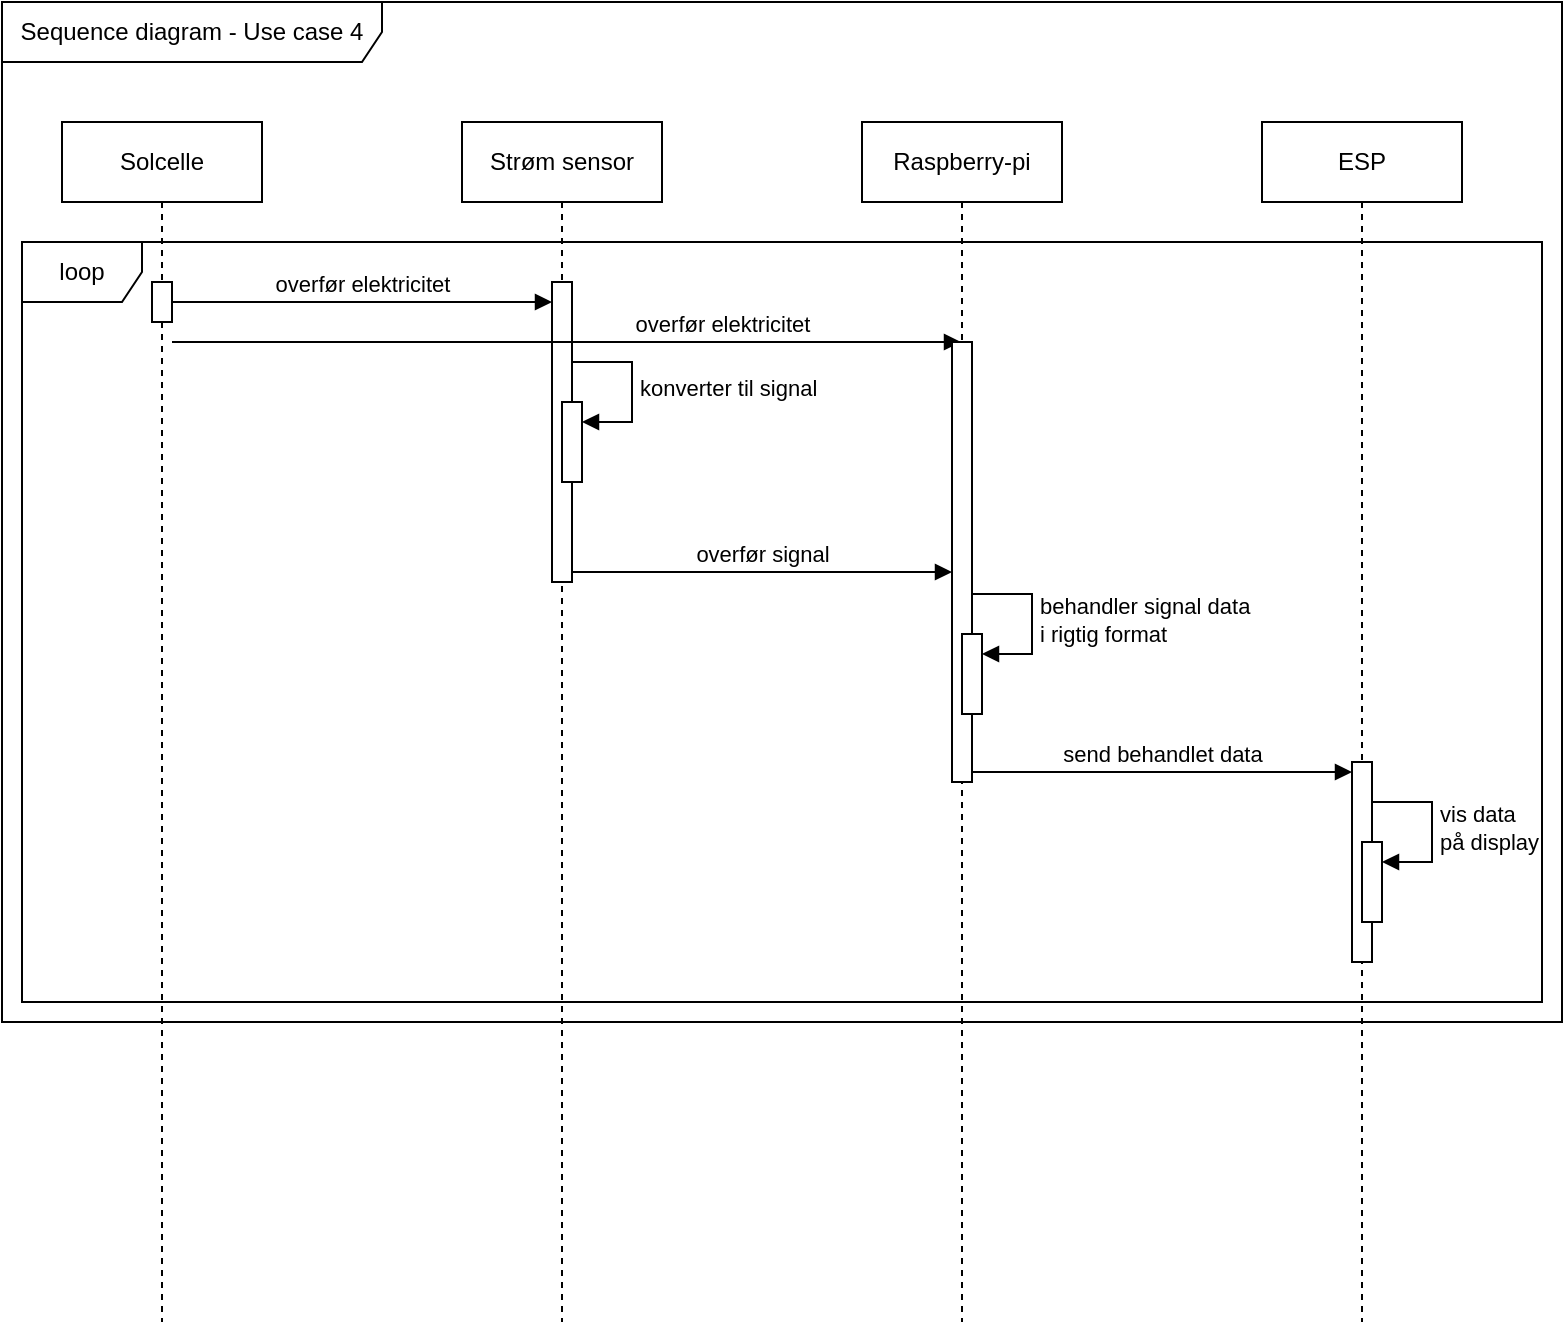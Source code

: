 <mxfile version="25.0.3">
  <diagram name="Side-1" id="YCUl0uKDp6ZubbzHET88">
    <mxGraphModel grid="1" page="1" gridSize="10" guides="1" tooltips="1" connect="1" arrows="1" fold="1" pageScale="1" pageWidth="827" pageHeight="1169" math="0" shadow="0">
      <root>
        <mxCell id="0" />
        <mxCell id="1" parent="0" />
        <mxCell id="oe1KUm_3O1HJ7eQSrdWO-1" value="Solcelle" style="shape=umlLifeline;perimeter=lifelinePerimeter;whiteSpace=wrap;html=1;container=1;dropTarget=0;collapsible=0;recursiveResize=0;outlineConnect=0;portConstraint=eastwest;newEdgeStyle={&quot;curved&quot;:0,&quot;rounded&quot;:0};" vertex="1" parent="1">
          <mxGeometry x="70" y="80" width="100" height="600" as="geometry" />
        </mxCell>
        <mxCell id="oe1KUm_3O1HJ7eQSrdWO-5" value="Sequence diagram - Use case 4" style="shape=umlFrame;whiteSpace=wrap;html=1;pointerEvents=0;width=190;height=30;" vertex="1" parent="1">
          <mxGeometry x="40" y="20" width="780" height="510" as="geometry" />
        </mxCell>
        <mxCell id="oe1KUm_3O1HJ7eQSrdWO-6" value="Strøm sensor" style="shape=umlLifeline;perimeter=lifelinePerimeter;whiteSpace=wrap;html=1;container=1;dropTarget=0;collapsible=0;recursiveResize=0;outlineConnect=0;portConstraint=eastwest;newEdgeStyle={&quot;curved&quot;:0,&quot;rounded&quot;:0};" vertex="1" parent="1">
          <mxGeometry x="270" y="80" width="100" height="600" as="geometry" />
        </mxCell>
        <mxCell id="oe1KUm_3O1HJ7eQSrdWO-11" value="" style="html=1;points=[[0,0,0,0,5],[0,1,0,0,-5],[1,0,0,0,5],[1,1,0,0,-5]];perimeter=orthogonalPerimeter;outlineConnect=0;targetShapes=umlLifeline;portConstraint=eastwest;newEdgeStyle={&quot;curved&quot;:0,&quot;rounded&quot;:0};" vertex="1" parent="oe1KUm_3O1HJ7eQSrdWO-6">
          <mxGeometry x="45" y="80" width="10" height="150" as="geometry" />
        </mxCell>
        <mxCell id="oe1KUm_3O1HJ7eQSrdWO-16" value="" style="html=1;points=[[0,0,0,0,5],[0,1,0,0,-5],[1,0,0,0,5],[1,1,0,0,-5]];perimeter=orthogonalPerimeter;outlineConnect=0;targetShapes=umlLifeline;portConstraint=eastwest;newEdgeStyle={&quot;curved&quot;:0,&quot;rounded&quot;:0};" vertex="1" parent="oe1KUm_3O1HJ7eQSrdWO-6">
          <mxGeometry x="50" y="140" width="10" height="40" as="geometry" />
        </mxCell>
        <mxCell id="oe1KUm_3O1HJ7eQSrdWO-17" value="konverter til signal" style="html=1;align=left;spacingLeft=2;endArrow=block;rounded=0;edgeStyle=orthogonalEdgeStyle;curved=0;rounded=0;" edge="1" parent="oe1KUm_3O1HJ7eQSrdWO-6" target="oe1KUm_3O1HJ7eQSrdWO-16">
          <mxGeometry x="0.002" relative="1" as="geometry">
            <mxPoint x="55" y="120" as="sourcePoint" />
            <Array as="points">
              <mxPoint x="85" y="150" />
            </Array>
            <mxPoint as="offset" />
          </mxGeometry>
        </mxCell>
        <mxCell id="oe1KUm_3O1HJ7eQSrdWO-7" value="ESP" style="shape=umlLifeline;perimeter=lifelinePerimeter;whiteSpace=wrap;html=1;container=1;dropTarget=0;collapsible=0;recursiveResize=0;outlineConnect=0;portConstraint=eastwest;newEdgeStyle={&quot;curved&quot;:0,&quot;rounded&quot;:0};" vertex="1" parent="1">
          <mxGeometry x="670" y="80" width="100" height="600" as="geometry" />
        </mxCell>
        <mxCell id="oe1KUm_3O1HJ7eQSrdWO-26" value="" style="html=1;points=[[0,0,0,0,5],[0,1,0,0,-5],[1,0,0,0,5],[1,1,0,0,-5]];perimeter=orthogonalPerimeter;outlineConnect=0;targetShapes=umlLifeline;portConstraint=eastwest;newEdgeStyle={&quot;curved&quot;:0,&quot;rounded&quot;:0};" vertex="1" parent="oe1KUm_3O1HJ7eQSrdWO-7">
          <mxGeometry x="45" y="320" width="10" height="100" as="geometry" />
        </mxCell>
        <mxCell id="oe1KUm_3O1HJ7eQSrdWO-29" value="" style="html=1;points=[[0,0,0,0,5],[0,1,0,0,-5],[1,0,0,0,5],[1,1,0,0,-5]];perimeter=orthogonalPerimeter;outlineConnect=0;targetShapes=umlLifeline;portConstraint=eastwest;newEdgeStyle={&quot;curved&quot;:0,&quot;rounded&quot;:0};" vertex="1" parent="oe1KUm_3O1HJ7eQSrdWO-7">
          <mxGeometry x="50" y="360" width="10" height="40" as="geometry" />
        </mxCell>
        <mxCell id="oe1KUm_3O1HJ7eQSrdWO-30" value="vis data&lt;div&gt;på display&lt;/div&gt;" style="html=1;align=left;spacingLeft=2;endArrow=block;rounded=0;edgeStyle=orthogonalEdgeStyle;curved=0;rounded=0;" edge="1" parent="oe1KUm_3O1HJ7eQSrdWO-7" target="oe1KUm_3O1HJ7eQSrdWO-29">
          <mxGeometry relative="1" as="geometry">
            <mxPoint x="55" y="340" as="sourcePoint" />
            <Array as="points">
              <mxPoint x="85" y="370" />
            </Array>
          </mxGeometry>
        </mxCell>
        <mxCell id="oe1KUm_3O1HJ7eQSrdWO-8" value="" style="html=1;points=[[0,0,0,0,5],[0,1,0,0,-5],[1,0,0,0,5],[1,1,0,0,-5]];perimeter=orthogonalPerimeter;outlineConnect=0;targetShapes=umlLifeline;portConstraint=eastwest;newEdgeStyle={&quot;curved&quot;:0,&quot;rounded&quot;:0};" vertex="1" parent="1">
          <mxGeometry x="115" y="160" width="10" height="20" as="geometry" />
        </mxCell>
        <mxCell id="oe1KUm_3O1HJ7eQSrdWO-12" value="overfør elektricitet" style="html=1;verticalAlign=bottom;endArrow=block;curved=0;rounded=0;" edge="1" parent="1" target="oe1KUm_3O1HJ7eQSrdWO-11">
          <mxGeometry relative="1" as="geometry">
            <mxPoint x="125" y="170" as="sourcePoint" />
            <mxPoint x="310" y="170" as="targetPoint" />
          </mxGeometry>
        </mxCell>
        <mxCell id="oe1KUm_3O1HJ7eQSrdWO-22" value="overfør elektricitet" style="html=1;verticalAlign=bottom;endArrow=block;curved=0;rounded=0;" edge="1" parent="1" target="fcjp5zg_S9J6a9ugSt9u-1">
          <mxGeometry x="0.394" width="80" relative="1" as="geometry">
            <mxPoint x="125" y="190" as="sourcePoint" />
            <mxPoint x="315" y="190" as="targetPoint" />
            <mxPoint as="offset" />
          </mxGeometry>
        </mxCell>
        <mxCell id="oe1KUm_3O1HJ7eQSrdWO-23" value="overfør signal" style="html=1;verticalAlign=bottom;endArrow=block;curved=0;rounded=0;" edge="1" parent="1">
          <mxGeometry width="80" relative="1" as="geometry">
            <mxPoint x="325" y="305" as="sourcePoint" />
            <mxPoint x="515" y="305" as="targetPoint" />
          </mxGeometry>
        </mxCell>
        <mxCell id="oe1KUm_3O1HJ7eQSrdWO-27" value="send behandlet data" style="html=1;verticalAlign=bottom;endArrow=block;curved=0;rounded=0;entryX=0;entryY=0;entryDx=0;entryDy=5;" edge="1" parent="1" source="oe1KUm_3O1HJ7eQSrdWO-18" target="oe1KUm_3O1HJ7eQSrdWO-26">
          <mxGeometry relative="1" as="geometry">
            <mxPoint x="445" y="405" as="sourcePoint" />
          </mxGeometry>
        </mxCell>
        <mxCell id="fcjp5zg_S9J6a9ugSt9u-1" value="&lt;div&gt;Raspberry-pi&lt;span style=&quot;color: rgba(0, 0, 0, 0); font-family: monospace; font-size: 0px; text-align: start; text-wrap-mode: nowrap; background-color: initial;&quot;&gt;%3CmxGraphModel%3E%3Croot%3E%3CmxCell%20id%3D%220%22%2F%3E%3CmxCell%20id%3D%221%22%20parent%3D%220%22%2F%3E%3CmxCell%20id%3D%222%22%20value%3D%22ESP32%22%20style%3D%22shape%3DumlLifeline%3Bperimeter%3DlifelinePerimeter%3BwhiteSpace%3Dwrap%3Bhtml%3D1%3Bcontainer%3D1%3BdropTarget%3D0%3Bcollapsible%3D0%3BrecursiveResize%3D0%3BoutlineConnect%3D0%3BportConstraint%3Deastwest%3BnewEdgeStyle%3D%7B%26quot%3Bcurved%26quot%3B%3A0%2C%26quot%3Brounded%26quot%3B%3A0%7D%3B%22%20vertex%3D%221%22%20parent%3D%221%22%3E%3CmxGeometry%20x%3D%22620%22%20y%3D%2280%22%20width%3D%22100%22%20height%3D%22600%22%20as%3D%22geometry%22%2F%3E%3C%2FmxCell%3E%3CmxCell%20id%3D%223%22%20value%3D%22%22%20style%3D%22html%3D1%3Bpoints%3D%5B%5B0%2C0%2C0%2C0%2C5%5D%2C%5B0%2C1%2C0%2C0%2C-5%5D%2C%5B1%2C0%2C0%2C0%2C5%5D%2C%5B1%2C1%2C0%2C0%2C-5%5D%5D%3Bperimeter%3DorthogonalPerimeter%3BoutlineConnect%3D0%3BtargetShapes%3DumlLifeline%3BportConstraint%3Deastwest%3BnewEdgeStyle%3D%7B%26quot%3Bcurved%26quot%3B%3A0%2C%26quot%3Brounded%26quot%3B%3A0%7D%3B%22%20vertex%3D%221%22%20parent%3D%222%22%3E%3CmxGeometry%20x%3D%2245%22%20y%3D%22380%22%20width%3D%2210%22%20height%3D%22100%22%20as%3D%22geometry%22%2F%3E%3C%2FmxCell%3E%3CmxCell%20id%3D%224%22%20value%3D%22%22%20style%3D%22html%3D1%3Bpoints%3D%5B%5B0%2C0%2C0%2C0%2C5%5D%2C%5B0%2C1%2C0%2C0%2C-5%5D%2C%5B1%2C0%2C0%2C0%2C5%5D%2C%5B1%2C1%2C0%2C0%2C-5%5D%5D%3Bperimeter%3DorthogonalPerimeter%3BoutlineConnect%3D0%3BtargetShapes%3DumlLifeline%3BportConstraint%3Deastwest%3BnewEdgeStyle%3D%7B%26quot%3Bcurved%26quot%3B%3A0%2C%26quot%3Brounded%26quot%3B%3A0%7D%3B%22%20vertex%3D%221%22%20parent%3D%222%22%3E%3CmxGeometry%20x%3D%2250%22%20y%3D%22420%22%20width%3D%2210%22%20height%3D%2240%22%20as%3D%22geometry%22%2F%3E%3C%2FmxCell%3E%3CmxCell%20id%3D%225%22%20value%3D%22vis%20data%26lt%3Bdiv%26gt%3Bp%C3%A5%20display%26lt%3B%2Fdiv%26gt%3B%22%20style%3D%22html%3D1%3Balign%3Dleft%3BspacingLeft%3D2%3BendArrow%3Dblock%3Brounded%3D0%3BedgeStyle%3DorthogonalEdgeStyle%3Bcurved%3D0%3Brounded%3D0%3B%22%20edge%3D%221%22%20parent%3D%222%22%20target%3D%224%22%3E%3CmxGeometry%20relative%3D%221%22%20as%3D%22geometry%22%3E%3CmxPoint%20x%3D%2255%22%20y%3D%22400%22%20as%3D%22sourcePoint%22%2F%3E%3CArray%20as%3D%22points%22%3E%3CmxPoint%20x%3D%2285%22%20y%3D%22430%22%2F%3E%3C%2FArray%3E%3C%2FmxGeometry%3E%3C%2FmxCell%3E%3C%2Froot%3E%3C%2FmxGraphModel%3E&lt;/span&gt;&lt;/div&gt;" style="shape=umlLifeline;perimeter=lifelinePerimeter;whiteSpace=wrap;html=1;container=1;dropTarget=0;collapsible=0;recursiveResize=0;outlineConnect=0;portConstraint=eastwest;newEdgeStyle={&quot;curved&quot;:0,&quot;rounded&quot;:0};" vertex="1" parent="1">
          <mxGeometry x="470" y="80" width="100" height="600" as="geometry" />
        </mxCell>
        <mxCell id="oe1KUm_3O1HJ7eQSrdWO-18" value="" style="html=1;points=[[0,0,0,0,5],[0,1,0,0,-5],[1,0,0,0,5],[1,1,0,0,-5]];perimeter=orthogonalPerimeter;outlineConnect=0;targetShapes=umlLifeline;portConstraint=eastwest;newEdgeStyle={&quot;curved&quot;:0,&quot;rounded&quot;:0};" vertex="1" parent="fcjp5zg_S9J6a9ugSt9u-1">
          <mxGeometry x="45" y="110" width="10" height="220" as="geometry" />
        </mxCell>
        <mxCell id="fcjp5zg_S9J6a9ugSt9u-5" value="" style="html=1;points=[[0,0,0,0,5],[0,1,0,0,-5],[1,0,0,0,5],[1,1,0,0,-5]];perimeter=orthogonalPerimeter;outlineConnect=0;targetShapes=umlLifeline;portConstraint=eastwest;newEdgeStyle={&quot;curved&quot;:0,&quot;rounded&quot;:0};" vertex="1" parent="fcjp5zg_S9J6a9ugSt9u-1">
          <mxGeometry x="50" y="256" width="10" height="40" as="geometry" />
        </mxCell>
        <mxCell id="fcjp5zg_S9J6a9ugSt9u-6" value="behandler signal data&amp;nbsp;&lt;div&gt;i rigtig format&lt;/div&gt;" style="html=1;align=left;spacingLeft=2;endArrow=block;rounded=0;edgeStyle=orthogonalEdgeStyle;curved=0;rounded=0;" edge="1" parent="fcjp5zg_S9J6a9ugSt9u-1" target="fcjp5zg_S9J6a9ugSt9u-5">
          <mxGeometry x="0.012" relative="1" as="geometry">
            <mxPoint x="55" y="236" as="sourcePoint" />
            <Array as="points">
              <mxPoint x="85" y="266" />
            </Array>
            <mxPoint as="offset" />
          </mxGeometry>
        </mxCell>
        <mxCell id="fcjp5zg_S9J6a9ugSt9u-7" value="loop" style="shape=umlFrame;whiteSpace=wrap;html=1;pointerEvents=0;" vertex="1" parent="1">
          <mxGeometry x="50" y="140" width="760" height="380" as="geometry" />
        </mxCell>
      </root>
    </mxGraphModel>
  </diagram>
</mxfile>
